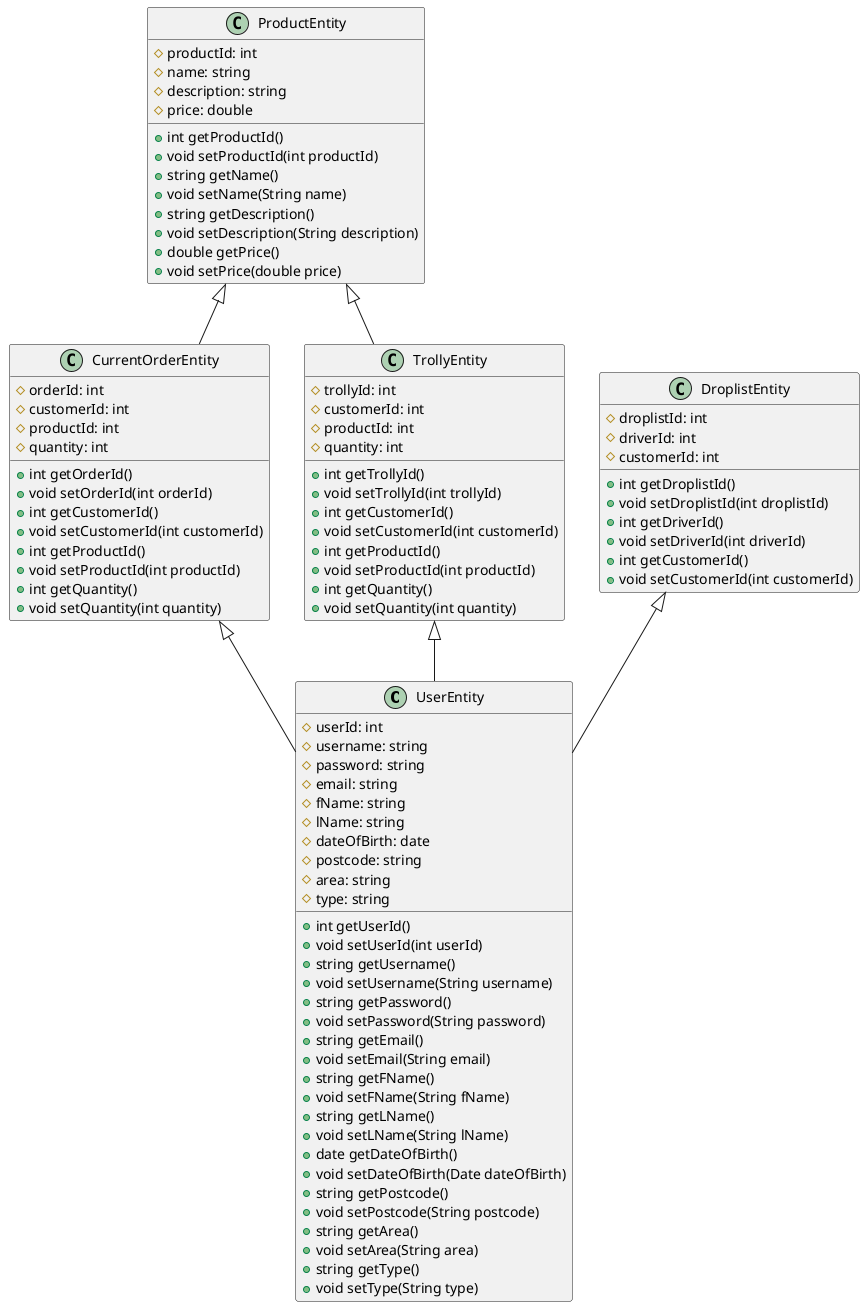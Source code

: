 @startuml
'https://plantuml.com/class-diagram
class UserEntity {
    #userId: int
    #username: string
    #password: string
    #email: string
    #fName: string
    #lName: string
    #dateOfBirth: date
    #postcode: string
    #area: string
    #type: string
    +int getUserId()
    +void setUserId(int userId)
    +string getUsername()
    +void setUsername(String username)
    +string getPassword()
    +void setPassword(String password)
    +string getEmail()
    +void setEmail(String email)
    +string getFName()
    +void setFName(String fName)
    +string getLName()
    +void setLName(String lName)
    +date getDateOfBirth()
    +void setDateOfBirth(Date dateOfBirth)
    +string getPostcode()
    +void setPostcode(String postcode)
    +string getArea()
    +void setArea(String area)
    +string getType()
    +void setType(String type)
}

class CurrentOrderEntity {
    #orderId: int
    #customerId: int
    #productId: int
    #quantity: int
    +int getOrderId()
    +void setOrderId(int orderId)
    +int getCustomerId()
    +void setCustomerId(int customerId)
    +int getProductId()
    +void setProductId(int productId)
    +int getQuantity()
    +void setQuantity(int quantity)
}

class TrollyEntity  {
    #trollyId: int
    #customerId: int
    #productId: int
    #quantity: int
    +int getTrollyId()
    +void setTrollyId(int trollyId)
    +int getCustomerId()
    +void setCustomerId(int customerId)
    +int getProductId()
    +void setProductId(int productId)
    +int getQuantity()
    +void setQuantity(int quantity)
}

class DroplistEntity {
    #droplistId: int
    #driverId: int
    #customerId: int
    +int getDroplistId()
    +void setDroplistId(int droplistId)
    +int getDriverId()
    +void setDriverId(int driverId)
    +int getCustomerId()
    +void setCustomerId(int customerId)
}

class ProductEntity {
    #productId: int
    #name: string
    #description: string
    #price: double
    +int getProductId()
    +void setProductId(int productId)
    +string getName()
    +void setName(String name)
    +string getDescription()
    +void setDescription(String description)
    +double getPrice()
    +void setPrice(double price)

}

CurrentOrderEntity <|-- UserEntity
TrollyEntity <|-- UserEntity
DroplistEntity <|-- UserEntity
ProductEntity <|-- CurrentOrderEntity
ProductEntity <|-- TrollyEntity

@enduml